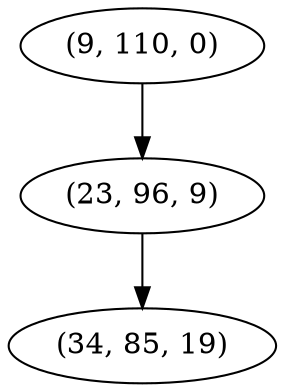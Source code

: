 digraph tree {
    "(9, 110, 0)";
    "(23, 96, 9)";
    "(34, 85, 19)";
    "(9, 110, 0)" -> "(23, 96, 9)";
    "(23, 96, 9)" -> "(34, 85, 19)";
}
